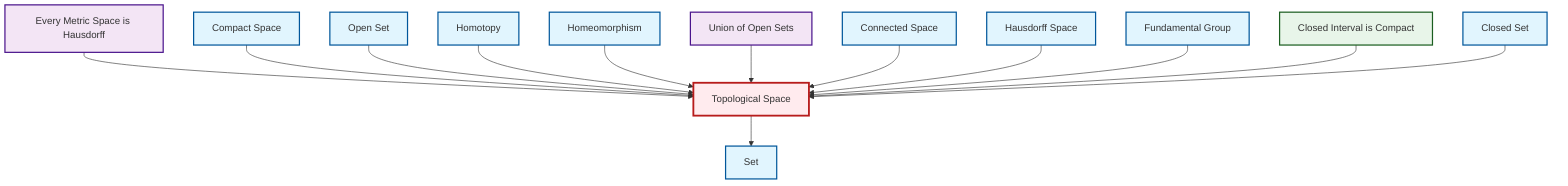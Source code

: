 graph TD
    classDef definition fill:#e1f5fe,stroke:#01579b,stroke-width:2px
    classDef theorem fill:#f3e5f5,stroke:#4a148c,stroke-width:2px
    classDef axiom fill:#fff3e0,stroke:#e65100,stroke-width:2px
    classDef example fill:#e8f5e9,stroke:#1b5e20,stroke-width:2px
    classDef current fill:#ffebee,stroke:#b71c1c,stroke-width:3px
    def-set["Set"]:::definition
    def-connected["Connected Space"]:::definition
    def-open-set["Open Set"]:::definition
    def-hausdorff["Hausdorff Space"]:::definition
    ex-closed-interval-compact["Closed Interval is Compact"]:::example
    def-homotopy["Homotopy"]:::definition
    def-fundamental-group["Fundamental Group"]:::definition
    def-closed-set["Closed Set"]:::definition
    def-compact["Compact Space"]:::definition
    def-topological-space["Topological Space"]:::definition
    thm-union-open-sets["Union of Open Sets"]:::theorem
    def-homeomorphism["Homeomorphism"]:::definition
    thm-metric-hausdorff["Every Metric Space is Hausdorff"]:::theorem
    def-topological-space --> def-set
    thm-metric-hausdorff --> def-topological-space
    def-compact --> def-topological-space
    def-open-set --> def-topological-space
    def-homotopy --> def-topological-space
    def-homeomorphism --> def-topological-space
    thm-union-open-sets --> def-topological-space
    def-connected --> def-topological-space
    def-hausdorff --> def-topological-space
    def-fundamental-group --> def-topological-space
    ex-closed-interval-compact --> def-topological-space
    def-closed-set --> def-topological-space
    class def-topological-space current